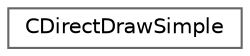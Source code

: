 digraph "Graphical Class Hierarchy"
{
 // LATEX_PDF_SIZE
  bgcolor="transparent";
  edge [fontname=Helvetica,fontsize=10,labelfontname=Helvetica,labelfontsize=10];
  node [fontname=Helvetica,fontsize=10,shape=box,height=0.2,width=0.4];
  rankdir="LR";
  Node0 [id="Node000000",label="CDirectDrawSimple",height=0.2,width=0.4,color="grey40", fillcolor="white", style="filled",URL="$class_c_direct_draw_simple.html",tooltip=" "];
}
